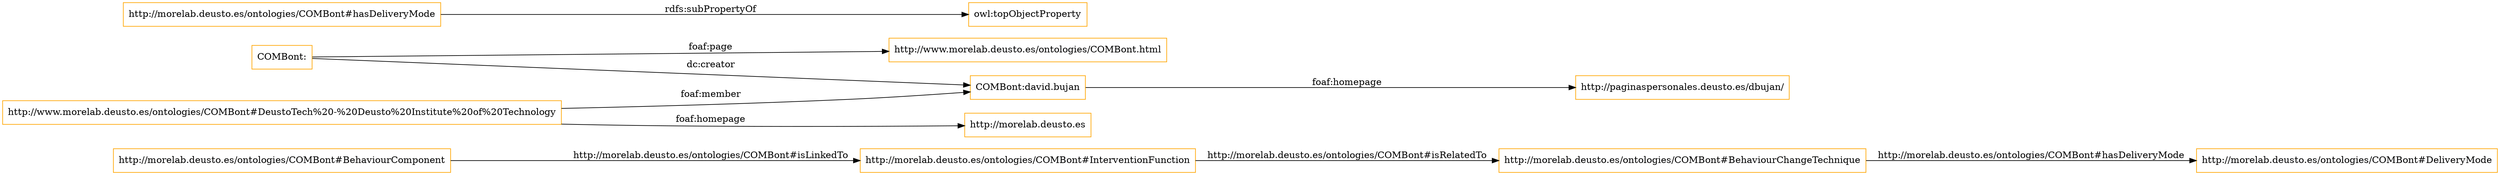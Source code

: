 digraph ar2dtool_diagram { 
rankdir=LR;
size="1501"
node [shape = rectangle, color="orange"]; "http://morelab.deusto.es/ontologies/COMBont#InterventionFunction" "http://morelab.deusto.es/ontologies/COMBont#BehaviourComponent" "http://morelab.deusto.es/ontologies/COMBont#BehaviourChangeTechnique" "http://morelab.deusto.es/ontologies/COMBont#DeliveryMode" ; /*classes style*/
	"COMBont:" -> "COMBont:david.bujan" [ label = "dc:creator" ];
	"COMBont:" -> "http://www.morelab.deusto.es/ontologies/COMBont.html" [ label = "foaf:page" ];
	"COMBont:david.bujan" -> "http://paginaspersonales.deusto.es/dbujan/" [ label = "foaf:homepage" ];
	"http://morelab.deusto.es/ontologies/COMBont#hasDeliveryMode" -> "owl:topObjectProperty" [ label = "rdfs:subPropertyOf" ];
	"http://www.morelab.deusto.es/ontologies/COMBont#DeustoTech%20-%20Deusto%20Institute%20of%20Technology" -> "COMBont:david.bujan" [ label = "foaf:member" ];
	"http://www.morelab.deusto.es/ontologies/COMBont#DeustoTech%20-%20Deusto%20Institute%20of%20Technology" -> "http://morelab.deusto.es" [ label = "foaf:homepage" ];
	"http://morelab.deusto.es/ontologies/COMBont#BehaviourChangeTechnique" -> "http://morelab.deusto.es/ontologies/COMBont#DeliveryMode" [ label = "http://morelab.deusto.es/ontologies/COMBont#hasDeliveryMode" ];
	"http://morelab.deusto.es/ontologies/COMBont#InterventionFunction" -> "http://morelab.deusto.es/ontologies/COMBont#BehaviourChangeTechnique" [ label = "http://morelab.deusto.es/ontologies/COMBont#isRelatedTo" ];
	"http://morelab.deusto.es/ontologies/COMBont#BehaviourComponent" -> "http://morelab.deusto.es/ontologies/COMBont#InterventionFunction" [ label = "http://morelab.deusto.es/ontologies/COMBont#isLinkedTo" ];

}
